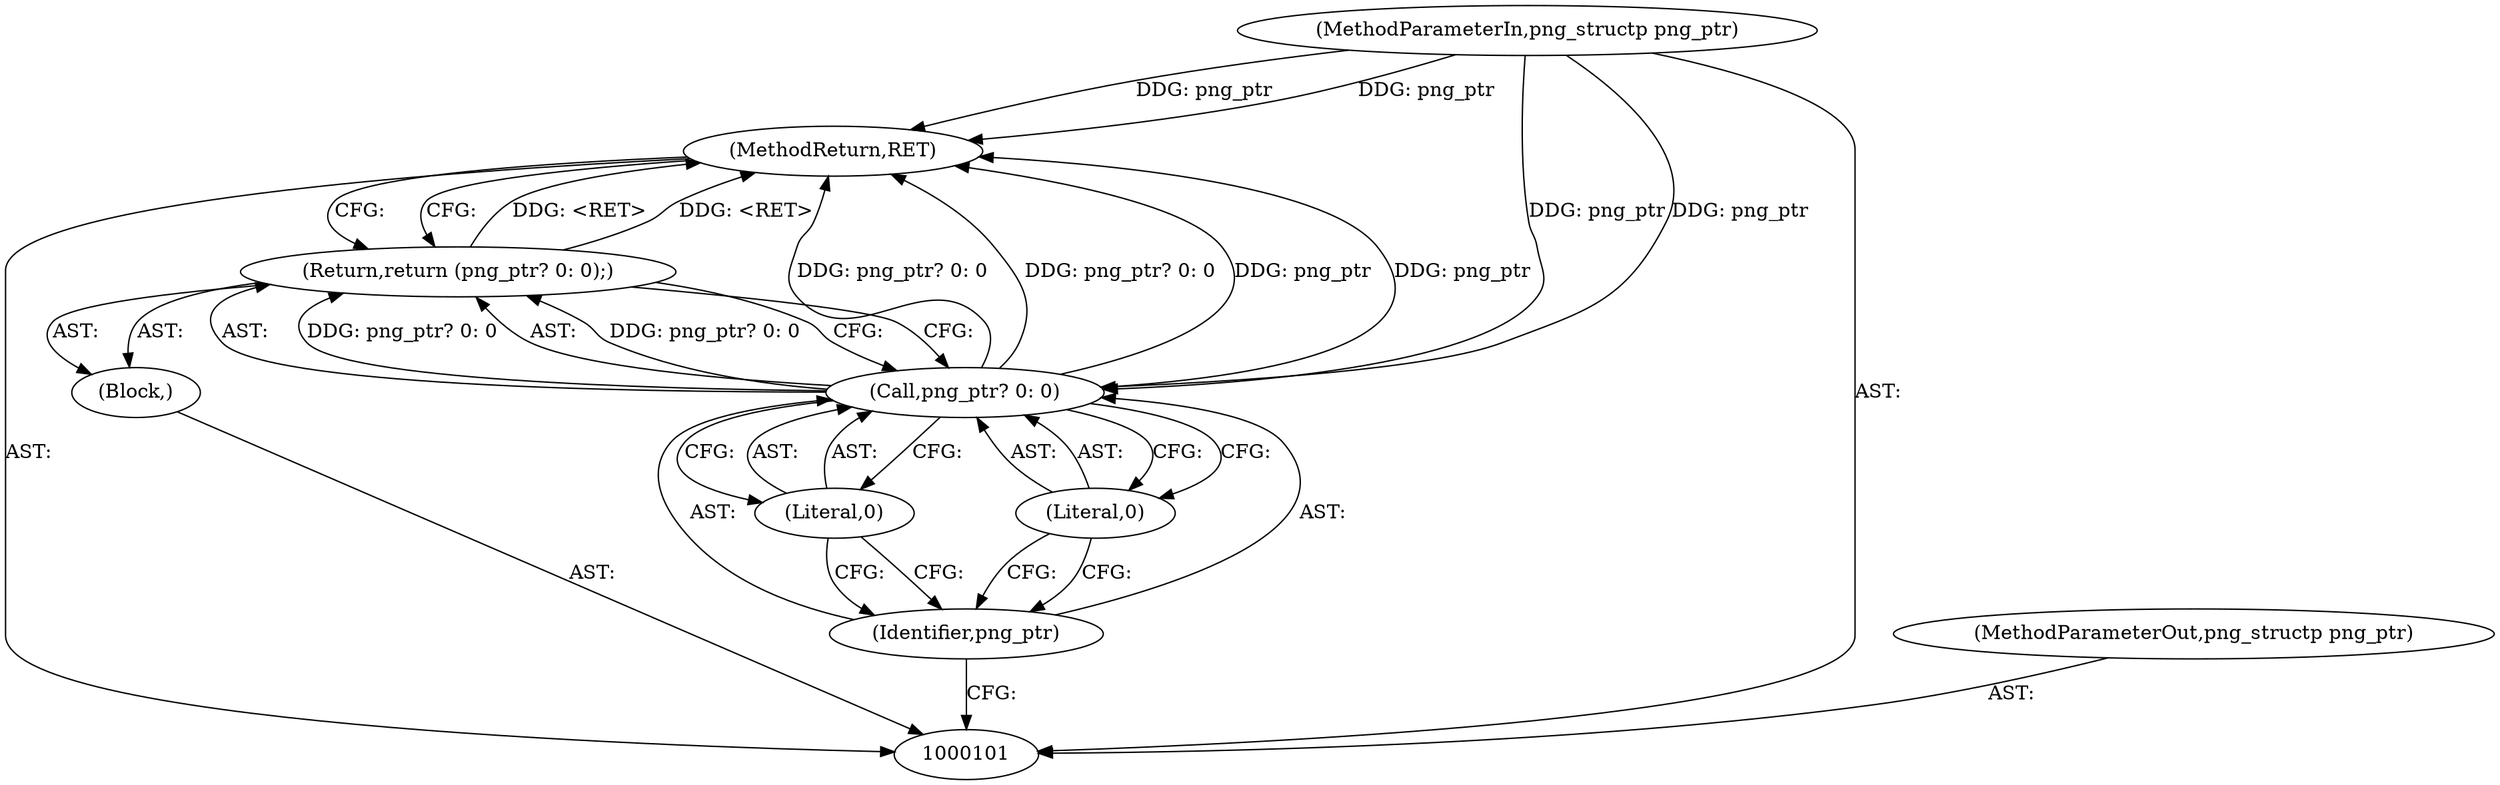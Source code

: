 digraph "1_Chrome_7f3d85b096f66870a15b37c2f40b219b2e292693_4" {
"1000109" [label="(MethodReturn,RET)"];
"1000102" [label="(MethodParameterIn,png_structp png_ptr)"];
"1000120" [label="(MethodParameterOut,png_structp png_ptr)"];
"1000103" [label="(Block,)"];
"1000105" [label="(Call,png_ptr? 0: 0)"];
"1000106" [label="(Identifier,png_ptr)"];
"1000107" [label="(Literal,0)"];
"1000108" [label="(Literal,0)"];
"1000104" [label="(Return,return (png_ptr? 0: 0);)"];
"1000109" -> "1000101"  [label="AST: "];
"1000109" -> "1000104"  [label="CFG: "];
"1000105" -> "1000109"  [label="DDG: png_ptr? 0: 0"];
"1000105" -> "1000109"  [label="DDG: png_ptr"];
"1000102" -> "1000109"  [label="DDG: png_ptr"];
"1000104" -> "1000109"  [label="DDG: <RET>"];
"1000102" -> "1000101"  [label="AST: "];
"1000102" -> "1000109"  [label="DDG: png_ptr"];
"1000102" -> "1000105"  [label="DDG: png_ptr"];
"1000120" -> "1000101"  [label="AST: "];
"1000103" -> "1000101"  [label="AST: "];
"1000104" -> "1000103"  [label="AST: "];
"1000105" -> "1000104"  [label="AST: "];
"1000105" -> "1000107"  [label="CFG: "];
"1000105" -> "1000108"  [label="CFG: "];
"1000106" -> "1000105"  [label="AST: "];
"1000107" -> "1000105"  [label="AST: "];
"1000108" -> "1000105"  [label="AST: "];
"1000104" -> "1000105"  [label="CFG: "];
"1000105" -> "1000109"  [label="DDG: png_ptr? 0: 0"];
"1000105" -> "1000109"  [label="DDG: png_ptr"];
"1000105" -> "1000104"  [label="DDG: png_ptr? 0: 0"];
"1000102" -> "1000105"  [label="DDG: png_ptr"];
"1000106" -> "1000105"  [label="AST: "];
"1000106" -> "1000101"  [label="CFG: "];
"1000107" -> "1000106"  [label="CFG: "];
"1000108" -> "1000106"  [label="CFG: "];
"1000107" -> "1000105"  [label="AST: "];
"1000107" -> "1000106"  [label="CFG: "];
"1000105" -> "1000107"  [label="CFG: "];
"1000108" -> "1000105"  [label="AST: "];
"1000108" -> "1000106"  [label="CFG: "];
"1000105" -> "1000108"  [label="CFG: "];
"1000104" -> "1000103"  [label="AST: "];
"1000104" -> "1000105"  [label="CFG: "];
"1000105" -> "1000104"  [label="AST: "];
"1000109" -> "1000104"  [label="CFG: "];
"1000104" -> "1000109"  [label="DDG: <RET>"];
"1000105" -> "1000104"  [label="DDG: png_ptr? 0: 0"];
}
